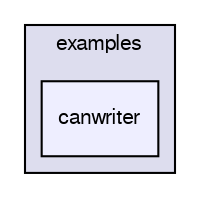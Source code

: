 digraph "canwriter" {
  compound=true
  node [ fontsize="10", fontname="FreeSans"];
  edge [ labelfontsize="10", labelfontname="FreeSans"];
  subgraph clusterdir_d28a4824dc47e487b107a5db32ef43c4 {
    graph [ bgcolor="#ddddee", pencolor="black", label="examples" fontname="FreeSans", fontsize="10", URL="dir_d28a4824dc47e487b107a5db32ef43c4.html"]
  dir_9e3890560572c32f46e921c9ad5b82eb [shape=box, label="canwriter", style="filled", fillcolor="#eeeeff", pencolor="black", URL="dir_9e3890560572c32f46e921c9ad5b82eb.html"];
  }
}
